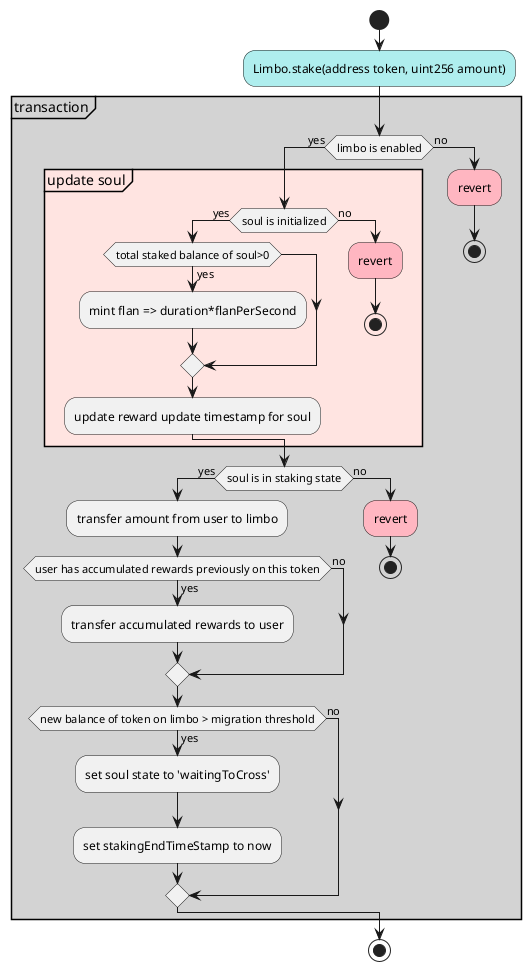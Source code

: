 @startuml
start
#PaleTurquoise:Limbo.stake(address token, uint256 amount);
partition #LightGrey "transaction"{
    if(limbo is enabled) then(yes)
        partition #MistyRose "update soul"{
            if(soul is initialized) then (yes)
                if(total staked balance of soul>0) then(yes)
                    :mint flan => duration*flanPerSecond;
                endif
                :update reward update timestamp for soul;
            else (no)
                #lightpink:revert;
                stop
            endif
        }
        if(soul is in staking state) then (yes)
            :transfer amount from user to limbo;
            if(user has accumulated rewards previously on this token) then (yes)
                :transfer accumulated rewards to user;
            else(no)

            endif
            if (new balance of token on limbo > migration threshold) then (yes)
                :set soul state to 'waitingToCross';
                :set stakingEndTimeStamp to now;
            else (no)
            endif

        else (no)
            #lightpink:revert;
            stop
        endif
    else (no)
        #lightpink:revert;
        stop
    endif
}
stop
@enduml